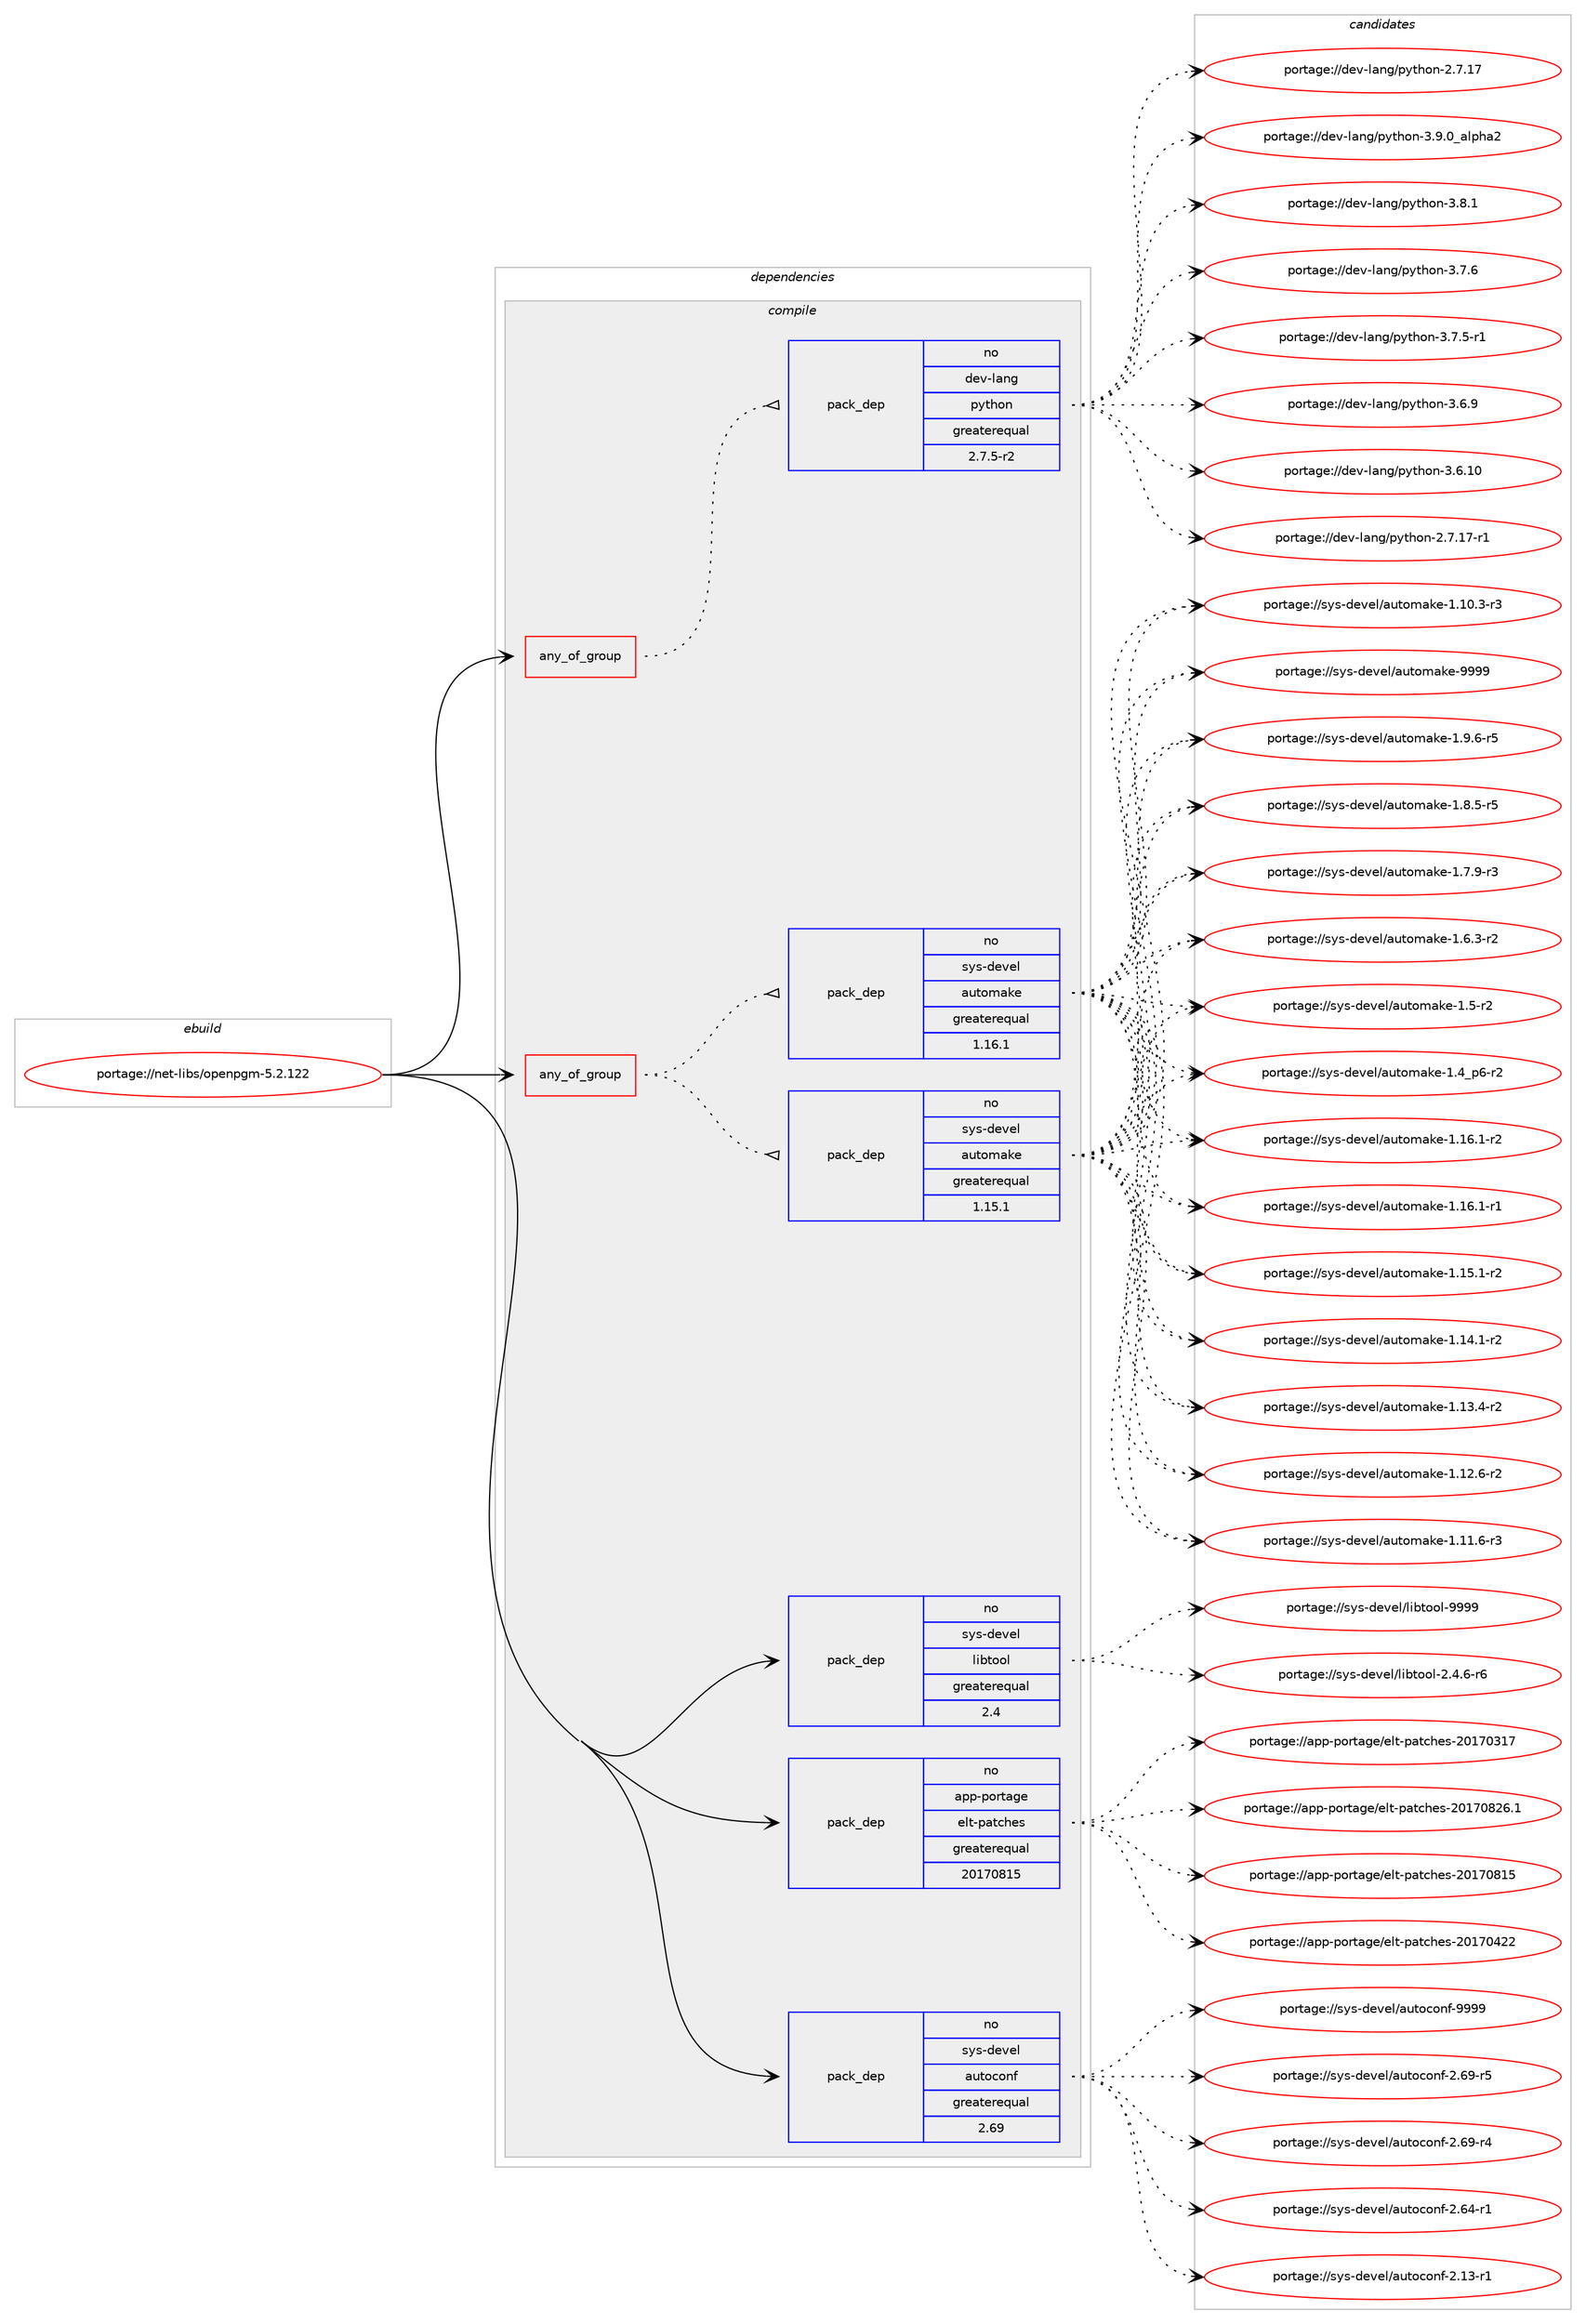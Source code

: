 digraph prolog {

# *************
# Graph options
# *************

newrank=true;
concentrate=true;
compound=true;
graph [rankdir=LR,fontname=Helvetica,fontsize=10,ranksep=1.5];#, ranksep=2.5, nodesep=0.2];
edge  [arrowhead=vee];
node  [fontname=Helvetica,fontsize=10];

# **********
# The ebuild
# **********

subgraph cluster_leftcol {
color=gray;
rank=same;
label=<<i>ebuild</i>>;
id [label="portage://net-libs/openpgm-5.2.122", color=red, width=4, href="../net-libs/openpgm-5.2.122.svg"];
}

# ****************
# The dependencies
# ****************

subgraph cluster_midcol {
color=gray;
label=<<i>dependencies</i>>;
subgraph cluster_compile {
fillcolor="#eeeeee";
style=filled;
label=<<i>compile</i>>;
subgraph any1976 {
dependency121227 [label=<<TABLE BORDER="0" CELLBORDER="1" CELLSPACING="0" CELLPADDING="4"><TR><TD CELLPADDING="10">any_of_group</TD></TR></TABLE>>, shape=none, color=red];subgraph pack93680 {
dependency121228 [label=<<TABLE BORDER="0" CELLBORDER="1" CELLSPACING="0" CELLPADDING="4" WIDTH="220"><TR><TD ROWSPAN="6" CELLPADDING="30">pack_dep</TD></TR><TR><TD WIDTH="110">no</TD></TR><TR><TD>dev-lang</TD></TR><TR><TD>python</TD></TR><TR><TD>greaterequal</TD></TR><TR><TD>2.7.5-r2</TD></TR></TABLE>>, shape=none, color=blue];
}
dependency121227:e -> dependency121228:w [weight=20,style="dotted",arrowhead="oinv"];
}
id:e -> dependency121227:w [weight=20,style="solid",arrowhead="vee"];
subgraph any1977 {
dependency121229 [label=<<TABLE BORDER="0" CELLBORDER="1" CELLSPACING="0" CELLPADDING="4"><TR><TD CELLPADDING="10">any_of_group</TD></TR></TABLE>>, shape=none, color=red];subgraph pack93681 {
dependency121230 [label=<<TABLE BORDER="0" CELLBORDER="1" CELLSPACING="0" CELLPADDING="4" WIDTH="220"><TR><TD ROWSPAN="6" CELLPADDING="30">pack_dep</TD></TR><TR><TD WIDTH="110">no</TD></TR><TR><TD>sys-devel</TD></TR><TR><TD>automake</TD></TR><TR><TD>greaterequal</TD></TR><TR><TD>1.16.1</TD></TR></TABLE>>, shape=none, color=blue];
}
dependency121229:e -> dependency121230:w [weight=20,style="dotted",arrowhead="oinv"];
subgraph pack93682 {
dependency121231 [label=<<TABLE BORDER="0" CELLBORDER="1" CELLSPACING="0" CELLPADDING="4" WIDTH="220"><TR><TD ROWSPAN="6" CELLPADDING="30">pack_dep</TD></TR><TR><TD WIDTH="110">no</TD></TR><TR><TD>sys-devel</TD></TR><TR><TD>automake</TD></TR><TR><TD>greaterequal</TD></TR><TR><TD>1.15.1</TD></TR></TABLE>>, shape=none, color=blue];
}
dependency121229:e -> dependency121231:w [weight=20,style="dotted",arrowhead="oinv"];
}
id:e -> dependency121229:w [weight=20,style="solid",arrowhead="vee"];
subgraph pack93683 {
dependency121232 [label=<<TABLE BORDER="0" CELLBORDER="1" CELLSPACING="0" CELLPADDING="4" WIDTH="220"><TR><TD ROWSPAN="6" CELLPADDING="30">pack_dep</TD></TR><TR><TD WIDTH="110">no</TD></TR><TR><TD>app-portage</TD></TR><TR><TD>elt-patches</TD></TR><TR><TD>greaterequal</TD></TR><TR><TD>20170815</TD></TR></TABLE>>, shape=none, color=blue];
}
id:e -> dependency121232:w [weight=20,style="solid",arrowhead="vee"];
subgraph pack93684 {
dependency121233 [label=<<TABLE BORDER="0" CELLBORDER="1" CELLSPACING="0" CELLPADDING="4" WIDTH="220"><TR><TD ROWSPAN="6" CELLPADDING="30">pack_dep</TD></TR><TR><TD WIDTH="110">no</TD></TR><TR><TD>sys-devel</TD></TR><TR><TD>autoconf</TD></TR><TR><TD>greaterequal</TD></TR><TR><TD>2.69</TD></TR></TABLE>>, shape=none, color=blue];
}
id:e -> dependency121233:w [weight=20,style="solid",arrowhead="vee"];
subgraph pack93685 {
dependency121234 [label=<<TABLE BORDER="0" CELLBORDER="1" CELLSPACING="0" CELLPADDING="4" WIDTH="220"><TR><TD ROWSPAN="6" CELLPADDING="30">pack_dep</TD></TR><TR><TD WIDTH="110">no</TD></TR><TR><TD>sys-devel</TD></TR><TR><TD>libtool</TD></TR><TR><TD>greaterequal</TD></TR><TR><TD>2.4</TD></TR></TABLE>>, shape=none, color=blue];
}
id:e -> dependency121234:w [weight=20,style="solid",arrowhead="vee"];
}
subgraph cluster_compileandrun {
fillcolor="#eeeeee";
style=filled;
label=<<i>compile and run</i>>;
}
subgraph cluster_run {
fillcolor="#eeeeee";
style=filled;
label=<<i>run</i>>;
}
}

# **************
# The candidates
# **************

subgraph cluster_choices {
rank=same;
color=gray;
label=<<i>candidates</i>>;

subgraph choice93680 {
color=black;
nodesep=1;
choice10010111845108971101034711212111610411111045514657464895971081121049750 [label="portage://dev-lang/python-3.9.0_alpha2", color=red, width=4,href="../dev-lang/python-3.9.0_alpha2.svg"];
choice100101118451089711010347112121116104111110455146564649 [label="portage://dev-lang/python-3.8.1", color=red, width=4,href="../dev-lang/python-3.8.1.svg"];
choice100101118451089711010347112121116104111110455146554654 [label="portage://dev-lang/python-3.7.6", color=red, width=4,href="../dev-lang/python-3.7.6.svg"];
choice1001011184510897110103471121211161041111104551465546534511449 [label="portage://dev-lang/python-3.7.5-r1", color=red, width=4,href="../dev-lang/python-3.7.5-r1.svg"];
choice100101118451089711010347112121116104111110455146544657 [label="portage://dev-lang/python-3.6.9", color=red, width=4,href="../dev-lang/python-3.6.9.svg"];
choice10010111845108971101034711212111610411111045514654464948 [label="portage://dev-lang/python-3.6.10", color=red, width=4,href="../dev-lang/python-3.6.10.svg"];
choice100101118451089711010347112121116104111110455046554649554511449 [label="portage://dev-lang/python-2.7.17-r1", color=red, width=4,href="../dev-lang/python-2.7.17-r1.svg"];
choice10010111845108971101034711212111610411111045504655464955 [label="portage://dev-lang/python-2.7.17", color=red, width=4,href="../dev-lang/python-2.7.17.svg"];
dependency121228:e -> choice10010111845108971101034711212111610411111045514657464895971081121049750:w [style=dotted,weight="100"];
dependency121228:e -> choice100101118451089711010347112121116104111110455146564649:w [style=dotted,weight="100"];
dependency121228:e -> choice100101118451089711010347112121116104111110455146554654:w [style=dotted,weight="100"];
dependency121228:e -> choice1001011184510897110103471121211161041111104551465546534511449:w [style=dotted,weight="100"];
dependency121228:e -> choice100101118451089711010347112121116104111110455146544657:w [style=dotted,weight="100"];
dependency121228:e -> choice10010111845108971101034711212111610411111045514654464948:w [style=dotted,weight="100"];
dependency121228:e -> choice100101118451089711010347112121116104111110455046554649554511449:w [style=dotted,weight="100"];
dependency121228:e -> choice10010111845108971101034711212111610411111045504655464955:w [style=dotted,weight="100"];
}
subgraph choice93681 {
color=black;
nodesep=1;
choice115121115451001011181011084797117116111109971071014557575757 [label="portage://sys-devel/automake-9999", color=red, width=4,href="../sys-devel/automake-9999.svg"];
choice115121115451001011181011084797117116111109971071014549465746544511453 [label="portage://sys-devel/automake-1.9.6-r5", color=red, width=4,href="../sys-devel/automake-1.9.6-r5.svg"];
choice115121115451001011181011084797117116111109971071014549465646534511453 [label="portage://sys-devel/automake-1.8.5-r5", color=red, width=4,href="../sys-devel/automake-1.8.5-r5.svg"];
choice115121115451001011181011084797117116111109971071014549465546574511451 [label="portage://sys-devel/automake-1.7.9-r3", color=red, width=4,href="../sys-devel/automake-1.7.9-r3.svg"];
choice115121115451001011181011084797117116111109971071014549465446514511450 [label="portage://sys-devel/automake-1.6.3-r2", color=red, width=4,href="../sys-devel/automake-1.6.3-r2.svg"];
choice11512111545100101118101108479711711611110997107101454946534511450 [label="portage://sys-devel/automake-1.5-r2", color=red, width=4,href="../sys-devel/automake-1.5-r2.svg"];
choice115121115451001011181011084797117116111109971071014549465295112544511450 [label="portage://sys-devel/automake-1.4_p6-r2", color=red, width=4,href="../sys-devel/automake-1.4_p6-r2.svg"];
choice11512111545100101118101108479711711611110997107101454946495446494511450 [label="portage://sys-devel/automake-1.16.1-r2", color=red, width=4,href="../sys-devel/automake-1.16.1-r2.svg"];
choice11512111545100101118101108479711711611110997107101454946495446494511449 [label="portage://sys-devel/automake-1.16.1-r1", color=red, width=4,href="../sys-devel/automake-1.16.1-r1.svg"];
choice11512111545100101118101108479711711611110997107101454946495346494511450 [label="portage://sys-devel/automake-1.15.1-r2", color=red, width=4,href="../sys-devel/automake-1.15.1-r2.svg"];
choice11512111545100101118101108479711711611110997107101454946495246494511450 [label="portage://sys-devel/automake-1.14.1-r2", color=red, width=4,href="../sys-devel/automake-1.14.1-r2.svg"];
choice11512111545100101118101108479711711611110997107101454946495146524511450 [label="portage://sys-devel/automake-1.13.4-r2", color=red, width=4,href="../sys-devel/automake-1.13.4-r2.svg"];
choice11512111545100101118101108479711711611110997107101454946495046544511450 [label="portage://sys-devel/automake-1.12.6-r2", color=red, width=4,href="../sys-devel/automake-1.12.6-r2.svg"];
choice11512111545100101118101108479711711611110997107101454946494946544511451 [label="portage://sys-devel/automake-1.11.6-r3", color=red, width=4,href="../sys-devel/automake-1.11.6-r3.svg"];
choice11512111545100101118101108479711711611110997107101454946494846514511451 [label="portage://sys-devel/automake-1.10.3-r3", color=red, width=4,href="../sys-devel/automake-1.10.3-r3.svg"];
dependency121230:e -> choice115121115451001011181011084797117116111109971071014557575757:w [style=dotted,weight="100"];
dependency121230:e -> choice115121115451001011181011084797117116111109971071014549465746544511453:w [style=dotted,weight="100"];
dependency121230:e -> choice115121115451001011181011084797117116111109971071014549465646534511453:w [style=dotted,weight="100"];
dependency121230:e -> choice115121115451001011181011084797117116111109971071014549465546574511451:w [style=dotted,weight="100"];
dependency121230:e -> choice115121115451001011181011084797117116111109971071014549465446514511450:w [style=dotted,weight="100"];
dependency121230:e -> choice11512111545100101118101108479711711611110997107101454946534511450:w [style=dotted,weight="100"];
dependency121230:e -> choice115121115451001011181011084797117116111109971071014549465295112544511450:w [style=dotted,weight="100"];
dependency121230:e -> choice11512111545100101118101108479711711611110997107101454946495446494511450:w [style=dotted,weight="100"];
dependency121230:e -> choice11512111545100101118101108479711711611110997107101454946495446494511449:w [style=dotted,weight="100"];
dependency121230:e -> choice11512111545100101118101108479711711611110997107101454946495346494511450:w [style=dotted,weight="100"];
dependency121230:e -> choice11512111545100101118101108479711711611110997107101454946495246494511450:w [style=dotted,weight="100"];
dependency121230:e -> choice11512111545100101118101108479711711611110997107101454946495146524511450:w [style=dotted,weight="100"];
dependency121230:e -> choice11512111545100101118101108479711711611110997107101454946495046544511450:w [style=dotted,weight="100"];
dependency121230:e -> choice11512111545100101118101108479711711611110997107101454946494946544511451:w [style=dotted,weight="100"];
dependency121230:e -> choice11512111545100101118101108479711711611110997107101454946494846514511451:w [style=dotted,weight="100"];
}
subgraph choice93682 {
color=black;
nodesep=1;
choice115121115451001011181011084797117116111109971071014557575757 [label="portage://sys-devel/automake-9999", color=red, width=4,href="../sys-devel/automake-9999.svg"];
choice115121115451001011181011084797117116111109971071014549465746544511453 [label="portage://sys-devel/automake-1.9.6-r5", color=red, width=4,href="../sys-devel/automake-1.9.6-r5.svg"];
choice115121115451001011181011084797117116111109971071014549465646534511453 [label="portage://sys-devel/automake-1.8.5-r5", color=red, width=4,href="../sys-devel/automake-1.8.5-r5.svg"];
choice115121115451001011181011084797117116111109971071014549465546574511451 [label="portage://sys-devel/automake-1.7.9-r3", color=red, width=4,href="../sys-devel/automake-1.7.9-r3.svg"];
choice115121115451001011181011084797117116111109971071014549465446514511450 [label="portage://sys-devel/automake-1.6.3-r2", color=red, width=4,href="../sys-devel/automake-1.6.3-r2.svg"];
choice11512111545100101118101108479711711611110997107101454946534511450 [label="portage://sys-devel/automake-1.5-r2", color=red, width=4,href="../sys-devel/automake-1.5-r2.svg"];
choice115121115451001011181011084797117116111109971071014549465295112544511450 [label="portage://sys-devel/automake-1.4_p6-r2", color=red, width=4,href="../sys-devel/automake-1.4_p6-r2.svg"];
choice11512111545100101118101108479711711611110997107101454946495446494511450 [label="portage://sys-devel/automake-1.16.1-r2", color=red, width=4,href="../sys-devel/automake-1.16.1-r2.svg"];
choice11512111545100101118101108479711711611110997107101454946495446494511449 [label="portage://sys-devel/automake-1.16.1-r1", color=red, width=4,href="../sys-devel/automake-1.16.1-r1.svg"];
choice11512111545100101118101108479711711611110997107101454946495346494511450 [label="portage://sys-devel/automake-1.15.1-r2", color=red, width=4,href="../sys-devel/automake-1.15.1-r2.svg"];
choice11512111545100101118101108479711711611110997107101454946495246494511450 [label="portage://sys-devel/automake-1.14.1-r2", color=red, width=4,href="../sys-devel/automake-1.14.1-r2.svg"];
choice11512111545100101118101108479711711611110997107101454946495146524511450 [label="portage://sys-devel/automake-1.13.4-r2", color=red, width=4,href="../sys-devel/automake-1.13.4-r2.svg"];
choice11512111545100101118101108479711711611110997107101454946495046544511450 [label="portage://sys-devel/automake-1.12.6-r2", color=red, width=4,href="../sys-devel/automake-1.12.6-r2.svg"];
choice11512111545100101118101108479711711611110997107101454946494946544511451 [label="portage://sys-devel/automake-1.11.6-r3", color=red, width=4,href="../sys-devel/automake-1.11.6-r3.svg"];
choice11512111545100101118101108479711711611110997107101454946494846514511451 [label="portage://sys-devel/automake-1.10.3-r3", color=red, width=4,href="../sys-devel/automake-1.10.3-r3.svg"];
dependency121231:e -> choice115121115451001011181011084797117116111109971071014557575757:w [style=dotted,weight="100"];
dependency121231:e -> choice115121115451001011181011084797117116111109971071014549465746544511453:w [style=dotted,weight="100"];
dependency121231:e -> choice115121115451001011181011084797117116111109971071014549465646534511453:w [style=dotted,weight="100"];
dependency121231:e -> choice115121115451001011181011084797117116111109971071014549465546574511451:w [style=dotted,weight="100"];
dependency121231:e -> choice115121115451001011181011084797117116111109971071014549465446514511450:w [style=dotted,weight="100"];
dependency121231:e -> choice11512111545100101118101108479711711611110997107101454946534511450:w [style=dotted,weight="100"];
dependency121231:e -> choice115121115451001011181011084797117116111109971071014549465295112544511450:w [style=dotted,weight="100"];
dependency121231:e -> choice11512111545100101118101108479711711611110997107101454946495446494511450:w [style=dotted,weight="100"];
dependency121231:e -> choice11512111545100101118101108479711711611110997107101454946495446494511449:w [style=dotted,weight="100"];
dependency121231:e -> choice11512111545100101118101108479711711611110997107101454946495346494511450:w [style=dotted,weight="100"];
dependency121231:e -> choice11512111545100101118101108479711711611110997107101454946495246494511450:w [style=dotted,weight="100"];
dependency121231:e -> choice11512111545100101118101108479711711611110997107101454946495146524511450:w [style=dotted,weight="100"];
dependency121231:e -> choice11512111545100101118101108479711711611110997107101454946495046544511450:w [style=dotted,weight="100"];
dependency121231:e -> choice11512111545100101118101108479711711611110997107101454946494946544511451:w [style=dotted,weight="100"];
dependency121231:e -> choice11512111545100101118101108479711711611110997107101454946494846514511451:w [style=dotted,weight="100"];
}
subgraph choice93683 {
color=black;
nodesep=1;
choice971121124511211111411697103101471011081164511297116991041011154550484955485650544649 [label="portage://app-portage/elt-patches-20170826.1", color=red, width=4,href="../app-portage/elt-patches-20170826.1.svg"];
choice97112112451121111141169710310147101108116451129711699104101115455048495548564953 [label="portage://app-portage/elt-patches-20170815", color=red, width=4,href="../app-portage/elt-patches-20170815.svg"];
choice97112112451121111141169710310147101108116451129711699104101115455048495548525050 [label="portage://app-portage/elt-patches-20170422", color=red, width=4,href="../app-portage/elt-patches-20170422.svg"];
choice97112112451121111141169710310147101108116451129711699104101115455048495548514955 [label="portage://app-portage/elt-patches-20170317", color=red, width=4,href="../app-portage/elt-patches-20170317.svg"];
dependency121232:e -> choice971121124511211111411697103101471011081164511297116991041011154550484955485650544649:w [style=dotted,weight="100"];
dependency121232:e -> choice97112112451121111141169710310147101108116451129711699104101115455048495548564953:w [style=dotted,weight="100"];
dependency121232:e -> choice97112112451121111141169710310147101108116451129711699104101115455048495548525050:w [style=dotted,weight="100"];
dependency121232:e -> choice97112112451121111141169710310147101108116451129711699104101115455048495548514955:w [style=dotted,weight="100"];
}
subgraph choice93684 {
color=black;
nodesep=1;
choice115121115451001011181011084797117116111991111101024557575757 [label="portage://sys-devel/autoconf-9999", color=red, width=4,href="../sys-devel/autoconf-9999.svg"];
choice1151211154510010111810110847971171161119911111010245504654574511453 [label="portage://sys-devel/autoconf-2.69-r5", color=red, width=4,href="../sys-devel/autoconf-2.69-r5.svg"];
choice1151211154510010111810110847971171161119911111010245504654574511452 [label="portage://sys-devel/autoconf-2.69-r4", color=red, width=4,href="../sys-devel/autoconf-2.69-r4.svg"];
choice1151211154510010111810110847971171161119911111010245504654524511449 [label="portage://sys-devel/autoconf-2.64-r1", color=red, width=4,href="../sys-devel/autoconf-2.64-r1.svg"];
choice1151211154510010111810110847971171161119911111010245504649514511449 [label="portage://sys-devel/autoconf-2.13-r1", color=red, width=4,href="../sys-devel/autoconf-2.13-r1.svg"];
dependency121233:e -> choice115121115451001011181011084797117116111991111101024557575757:w [style=dotted,weight="100"];
dependency121233:e -> choice1151211154510010111810110847971171161119911111010245504654574511453:w [style=dotted,weight="100"];
dependency121233:e -> choice1151211154510010111810110847971171161119911111010245504654574511452:w [style=dotted,weight="100"];
dependency121233:e -> choice1151211154510010111810110847971171161119911111010245504654524511449:w [style=dotted,weight="100"];
dependency121233:e -> choice1151211154510010111810110847971171161119911111010245504649514511449:w [style=dotted,weight="100"];
}
subgraph choice93685 {
color=black;
nodesep=1;
choice1151211154510010111810110847108105981161111111084557575757 [label="portage://sys-devel/libtool-9999", color=red, width=4,href="../sys-devel/libtool-9999.svg"];
choice1151211154510010111810110847108105981161111111084550465246544511454 [label="portage://sys-devel/libtool-2.4.6-r6", color=red, width=4,href="../sys-devel/libtool-2.4.6-r6.svg"];
dependency121234:e -> choice1151211154510010111810110847108105981161111111084557575757:w [style=dotted,weight="100"];
dependency121234:e -> choice1151211154510010111810110847108105981161111111084550465246544511454:w [style=dotted,weight="100"];
}
}

}
